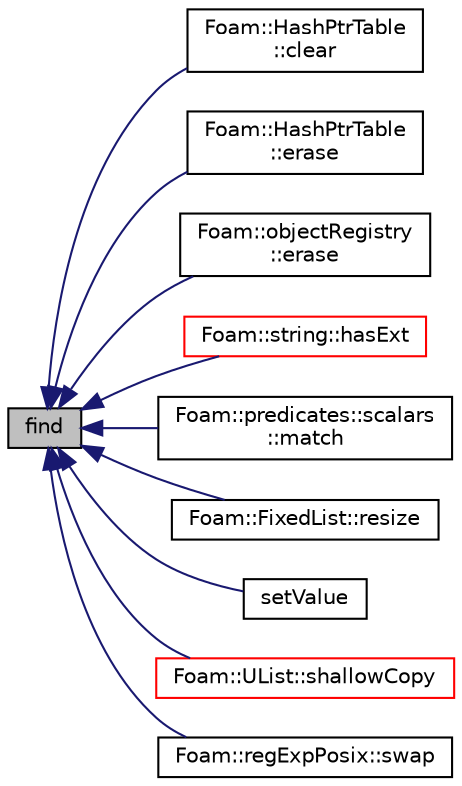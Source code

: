 digraph "find"
{
  bgcolor="transparent";
  edge [fontname="Helvetica",fontsize="10",labelfontname="Helvetica",labelfontsize="10"];
  node [fontname="Helvetica",fontsize="10",shape=record];
  rankdir="LR";
  Node1 [label="find",height=0.2,width=0.4,color="black", fillcolor="grey75", style="filled" fontcolor="black"];
  Node1 -> Node2 [dir="back",color="midnightblue",fontsize="10",style="solid",fontname="Helvetica"];
  Node2 [label="Foam::HashPtrTable\l::clear",height=0.2,width=0.4,color="black",URL="$classFoam_1_1HashPtrTable.html#ac8bb3912a3ce86b15842e79d0b421204",tooltip="Clear all entries from table and delete any allocated pointers. "];
  Node1 -> Node3 [dir="back",color="midnightblue",fontsize="10",style="solid",fontname="Helvetica"];
  Node3 [label="Foam::HashPtrTable\l::erase",height=0.2,width=0.4,color="black",URL="$classFoam_1_1HashPtrTable.html#a9386e0bd587715623bbb83164911ba51",tooltip="Erase entry specified by given iterator and delete the allocated pointer. "];
  Node1 -> Node4 [dir="back",color="midnightblue",fontsize="10",style="solid",fontname="Helvetica"];
  Node4 [label="Foam::objectRegistry\l::erase",height=0.2,width=0.4,color="black",URL="$classFoam_1_1objectRegistry.html#aa83175a661c373f9f6caa44e09a983dd",tooltip="Remove entries given by the listed keys. "];
  Node1 -> Node5 [dir="back",color="midnightblue",fontsize="10",style="solid",fontname="Helvetica"];
  Node5 [label="Foam::string::hasExt",height=0.2,width=0.4,color="red",URL="$classFoam_1_1string.html#a1c9a9f05542699c043630af5f406e91d",tooltip="Return true if it has an extension or simply ends with a &#39;.&#39;. "];
  Node1 -> Node6 [dir="back",color="midnightblue",fontsize="10",style="solid",fontname="Helvetica"];
  Node6 [label="Foam::predicates::scalars\l::match",height=0.2,width=0.4,color="black",URL="$classFoam_1_1predicates_1_1scalars.html#ac9205c4dbe8109778392476997ad5151",tooltip="Match any condition in the list. "];
  Node1 -> Node7 [dir="back",color="midnightblue",fontsize="10",style="solid",fontname="Helvetica"];
  Node7 [label="Foam::FixedList::resize",height=0.2,width=0.4,color="black",URL="$classFoam_1_1FixedList.html#a7730885d969e199f173fd4a102fad180",tooltip="Dummy resize function, to make FixedList consistent with List. "];
  Node1 -> Node8 [dir="back",color="midnightblue",fontsize="10",style="solid",fontname="Helvetica"];
  Node8 [label="setValue",height=0.2,width=0.4,color="black",URL="$namespaceFoam_1_1ListOps.html#a37bc1da96b2572dc67751c043b783fc2",tooltip="Set various locations of the list with a specified value. "];
  Node1 -> Node9 [dir="back",color="midnightblue",fontsize="10",style="solid",fontname="Helvetica"];
  Node9 [label="Foam::UList::shallowCopy",height=0.2,width=0.4,color="red",URL="$classFoam_1_1UList.html#ae40cd566141af6fd12dbed08936a7d4f",tooltip="Copy the pointer held by the given UList. "];
  Node1 -> Node10 [dir="back",color="midnightblue",fontsize="10",style="solid",fontname="Helvetica"];
  Node10 [label="Foam::regExpPosix::swap",height=0.2,width=0.4,color="black",URL="$classFoam_1_1regExpPosix.html#a25f3bcb0bb530301b8f06a13d996d5d5",tooltip="Swap contents. "];
}
